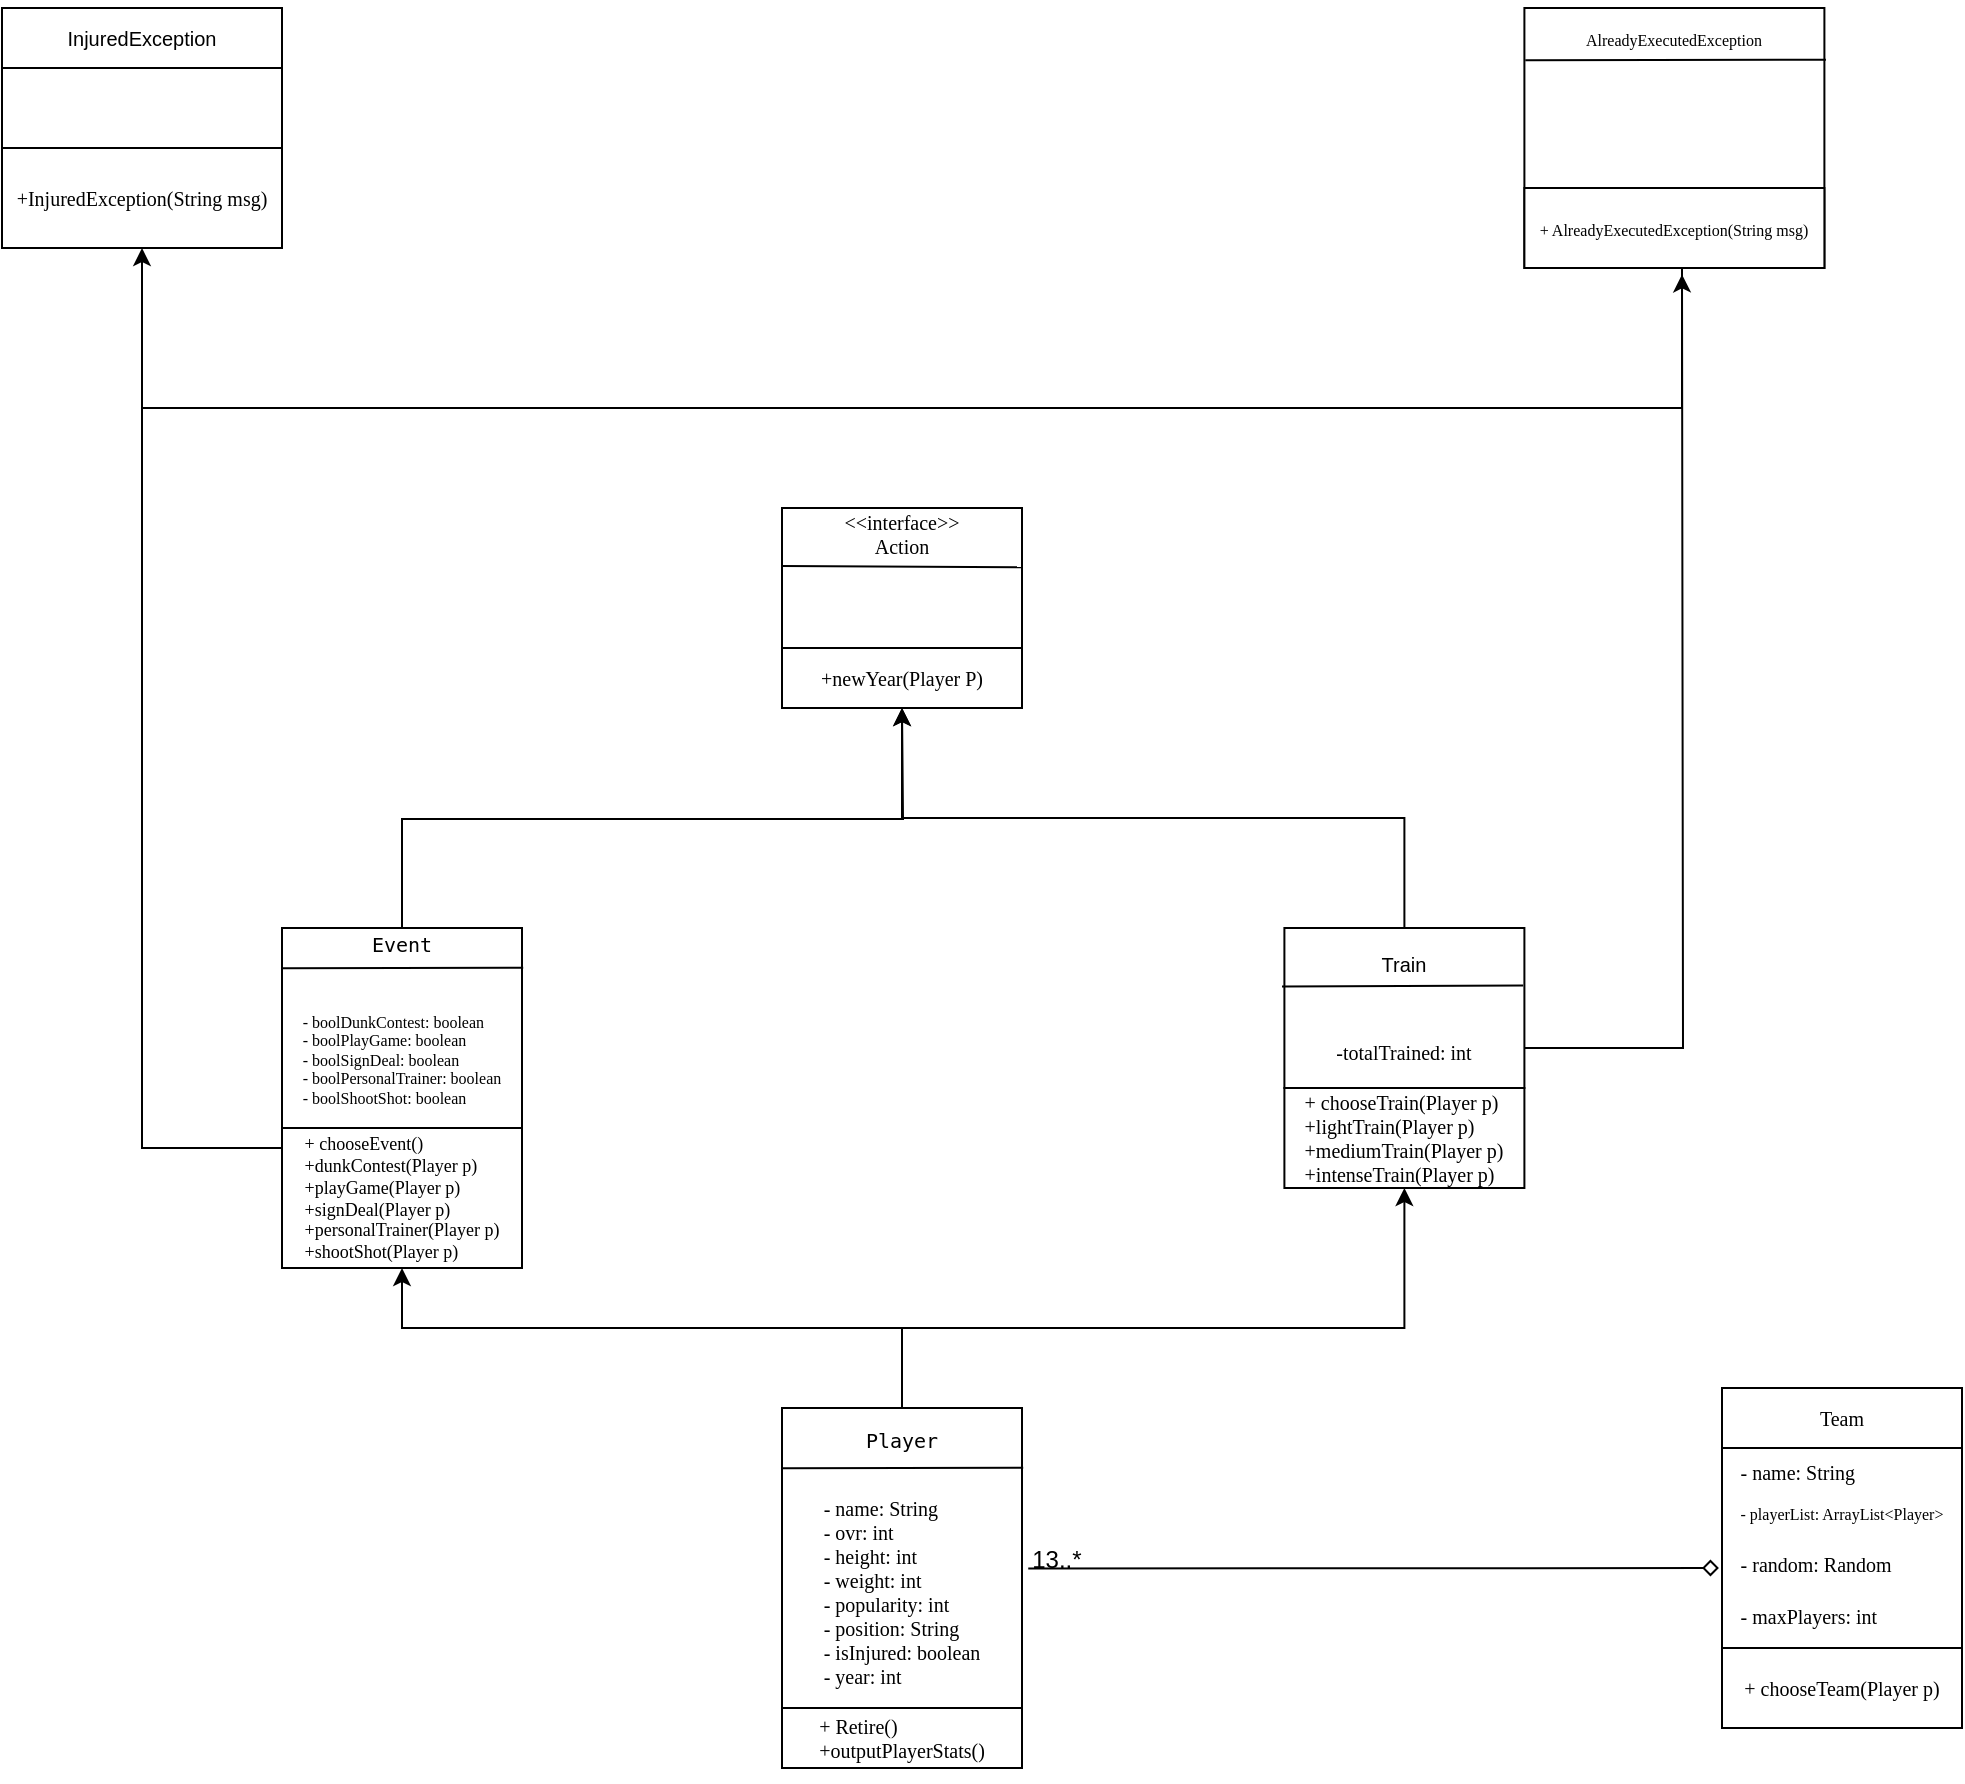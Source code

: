 <mxfile version="23.0.2" type="device">
  <diagram name="Page-1" id="r6px93NiauqsmF3E5kz9">
    <mxGraphModel dx="2840" dy="2318" grid="1" gridSize="10" guides="1" tooltips="1" connect="1" arrows="1" fold="1" page="1" pageScale="1" pageWidth="850" pageHeight="1100" math="0" shadow="0">
      <root>
        <mxCell id="0" />
        <mxCell id="1" parent="0" />
        <mxCell id="DpdopSJwd9GqNMqm-75E-55" style="edgeStyle=orthogonalEdgeStyle;rounded=0;orthogonalLoop=1;jettySize=auto;html=1;exitX=0.5;exitY=0;exitDx=0;exitDy=0;entryX=0.5;entryY=1;entryDx=0;entryDy=0;" edge="1" parent="1" source="DpdopSJwd9GqNMqm-75E-1" target="DpdopSJwd9GqNMqm-75E-22">
          <mxGeometry relative="1" as="geometry">
            <Array as="points">
              <mxPoint x="130" y="530" />
              <mxPoint x="-120" y="530" />
            </Array>
          </mxGeometry>
        </mxCell>
        <mxCell id="DpdopSJwd9GqNMqm-75E-56" style="edgeStyle=orthogonalEdgeStyle;rounded=0;orthogonalLoop=1;jettySize=auto;html=1;exitX=0.5;exitY=0;exitDx=0;exitDy=0;entryX=0.5;entryY=1;entryDx=0;entryDy=0;" edge="1" parent="1" source="DpdopSJwd9GqNMqm-75E-1" target="DpdopSJwd9GqNMqm-75E-25">
          <mxGeometry relative="1" as="geometry">
            <Array as="points">
              <mxPoint x="130" y="530" />
              <mxPoint x="381" y="530" />
            </Array>
          </mxGeometry>
        </mxCell>
        <mxCell id="DpdopSJwd9GqNMqm-75E-1" value="&lt;pre style=&quot;font-size: 10px;&quot;&gt;Player&lt;/pre&gt;&lt;pre style=&quot;text-align: justify; font-size: 10px;&quot;&gt;&lt;font style=&quot;font-size: 10px;&quot;&gt;&lt;font face=&quot;Tahoma&quot; style=&quot;font-size: 10px;&quot;&gt;&lt;br&gt;&lt;/font&gt;&lt;font face=&quot;Tahoma&quot; style=&quot;font-size: 10px;&quot;&gt;- name: String&lt;br&gt;&lt;/font&gt;&lt;span style=&quot;background-color: initial;&quot;&gt;&lt;font face=&quot;Tahoma&quot; style=&quot;font-size: 10px;&quot;&gt;- ovr: int&lt;br&gt;&lt;/font&gt;&lt;/span&gt;&lt;span style=&quot;background-color: initial;&quot;&gt;&lt;font face=&quot;Tahoma&quot; style=&quot;font-size: 10px;&quot;&gt;- height: int&lt;br&gt;&lt;/font&gt;&lt;/span&gt;&lt;font face=&quot;Tahoma&quot; style=&quot;font-size: 10px;&quot;&gt;- weight: int&lt;br&gt;&lt;/font&gt;&lt;font face=&quot;Tahoma&quot; style=&quot;font-size: 10px;&quot;&gt;- popularity: int&lt;br&gt;&lt;/font&gt;&lt;font face=&quot;Tahoma&quot; style=&quot;font-size: 10px;&quot;&gt;- position: String&lt;br&gt;&lt;/font&gt;&lt;font face=&quot;Tahoma&quot; style=&quot;font-size: 10px;&quot;&gt;- isInjured: boolean&lt;br&gt;&lt;/font&gt;&lt;font face=&quot;Tahoma&quot; style=&quot;font-size: 10px;&quot;&gt;- year: int&lt;/font&gt;&lt;/font&gt;&lt;/pre&gt;" style="rounded=0;whiteSpace=wrap;html=1;align=center;" vertex="1" parent="1">
          <mxGeometry x="70" y="570" width="120" height="150" as="geometry" />
        </mxCell>
        <mxCell id="DpdopSJwd9GqNMqm-75E-2" value="" style="endArrow=none;html=1;rounded=0;entryX=1.005;entryY=0.199;entryDx=0;entryDy=0;entryPerimeter=0;exitX=0.003;exitY=0.201;exitDx=0;exitDy=0;exitPerimeter=0;" edge="1" parent="1" source="DpdopSJwd9GqNMqm-75E-1" target="DpdopSJwd9GqNMqm-75E-1">
          <mxGeometry width="50" height="50" relative="1" as="geometry">
            <mxPoint x="270" y="210" as="sourcePoint" />
            <mxPoint x="320" y="160" as="targetPoint" />
            <Array as="points" />
          </mxGeometry>
        </mxCell>
        <mxCell id="DpdopSJwd9GqNMqm-75E-3" value="&lt;pre style=&quot;text-align: justify; font-size: 10px;&quot;&gt;&lt;font style=&quot;font-size: 10px;&quot; face=&quot;Tahoma&quot;&gt;&lt;span style=&quot;font-weight: normal;&quot;&gt;&lt;font style=&quot;font-size: 10px;&quot;&gt;+ Retire()&lt;br&gt;&lt;/font&gt;&lt;/span&gt;&lt;span style=&quot;font-weight: normal;&quot;&gt;&lt;font style=&quot;font-size: 10px;&quot;&gt;+outputPlayerStats()&lt;/font&gt;&lt;/span&gt;&lt;/font&gt;&lt;/pre&gt;" style="rounded=0;whiteSpace=wrap;html=1;" vertex="1" parent="1">
          <mxGeometry x="70" y="720" width="120" height="30" as="geometry" />
        </mxCell>
        <mxCell id="DpdopSJwd9GqNMqm-75E-4" value="&lt;pre style=&quot;text-align: justify; font-size: 10px;&quot;&gt;&lt;font face=&quot;Tahoma&quot;&gt;Team&lt;/font&gt;&lt;/pre&gt;" style="rounded=0;whiteSpace=wrap;html=1;" vertex="1" parent="1">
          <mxGeometry x="540" y="560" width="120" height="30" as="geometry" />
        </mxCell>
        <mxCell id="DpdopSJwd9GqNMqm-75E-5" value="&lt;pre style=&quot;text-align: justify; font-size: 10px;&quot;&gt;&lt;font face=&quot;Tahoma&quot;&gt;- name: String&lt;/font&gt;&lt;/pre&gt;&lt;pre style=&quot;text-align: justify; font-size: 8px;&quot;&gt;&lt;font face=&quot;Tahoma&quot; style=&quot;font-size: 8px;&quot;&gt;&lt;font style=&quot;font-size: 8px;&quot;&gt;- playerList: &lt;/font&gt;ArrayList&amp;lt;Player&amp;gt;&lt;/font&gt;&lt;/pre&gt;&lt;pre style=&quot;text-align: justify;&quot;&gt;&lt;font face=&quot;Tahoma&quot;&gt;&lt;font style=&quot;font-size: 10px;&quot;&gt;- &lt;/font&gt;&lt;font size=&quot;1&quot; style=&quot;&quot;&gt;random: Random&lt;/font&gt;&lt;/font&gt;&lt;/pre&gt;&lt;pre style=&quot;text-align: justify;&quot;&gt;&lt;font face=&quot;Tahoma&quot; size=&quot;1&quot; style=&quot;&quot;&gt;- maxPlayers: int&lt;/font&gt;&lt;/pre&gt;" style="rounded=0;whiteSpace=wrap;html=1;" vertex="1" parent="1">
          <mxGeometry x="540" y="590" width="120" height="100" as="geometry" />
        </mxCell>
        <mxCell id="DpdopSJwd9GqNMqm-75E-6" value="&lt;div style=&quot;text-align: justify;&quot;&gt;&lt;span style=&quot;font-size: 10px; background-color: initial;&quot;&gt;&lt;font face=&quot;Tahoma&quot;&gt;+ chooseTeam(Player p)&lt;/font&gt;&lt;/span&gt;&lt;/div&gt;&lt;div style=&quot;text-align: justify;&quot;&gt;&lt;/div&gt;" style="rounded=0;whiteSpace=wrap;html=1;" vertex="1" parent="1">
          <mxGeometry x="540" y="690" width="120" height="40" as="geometry" />
        </mxCell>
        <mxCell id="DpdopSJwd9GqNMqm-75E-17" value="&lt;pre style=&quot;font-size: 10px;&quot;&gt;&lt;font face=&quot;Tahoma&quot;&gt;&lt;font style=&quot;font-size: 10px;&quot;&gt;&amp;lt;&amp;lt;interface&amp;gt;&amp;gt;&lt;br&gt;&lt;/font&gt;&lt;font style=&quot;font-size: 10px;&quot;&gt;Action&lt;/font&gt;&lt;/font&gt;&lt;/pre&gt;&lt;pre style=&quot;text-align: justify; font-size: 10px;&quot;&gt;&lt;br&gt;&lt;/pre&gt;&lt;pre style=&quot;text-align: justify; font-size: 10px;&quot;&gt;&lt;font style=&quot;font-size: 10px;&quot;&gt;&lt;br&gt;&lt;/font&gt;&lt;/pre&gt;" style="rounded=0;whiteSpace=wrap;html=1;align=center;" vertex="1" parent="1">
          <mxGeometry x="70" y="120" width="120" height="70" as="geometry" />
        </mxCell>
        <mxCell id="DpdopSJwd9GqNMqm-75E-18" value="" style="endArrow=none;html=1;rounded=0;entryX=0.996;entryY=0.424;entryDx=0;entryDy=0;entryPerimeter=0;exitX=0.001;exitY=0.415;exitDx=0;exitDy=0;exitPerimeter=0;" edge="1" source="DpdopSJwd9GqNMqm-75E-17" target="DpdopSJwd9GqNMqm-75E-17" parent="1">
          <mxGeometry width="50" height="50" relative="1" as="geometry">
            <mxPoint x="-140" y="480" as="sourcePoint" />
            <mxPoint x="-90" y="430" as="targetPoint" />
            <Array as="points" />
          </mxGeometry>
        </mxCell>
        <mxCell id="DpdopSJwd9GqNMqm-75E-19" value="&lt;pre style=&quot;text-align: justify; font-size: 10px;&quot;&gt;&lt;font face=&quot;Tahoma&quot;&gt;+newYear(Player P)&lt;/font&gt;&lt;/pre&gt;" style="rounded=0;whiteSpace=wrap;html=1;" vertex="1" parent="1">
          <mxGeometry x="70" y="190" width="120" height="30" as="geometry" />
        </mxCell>
        <mxCell id="DpdopSJwd9GqNMqm-75E-59" style="edgeStyle=orthogonalEdgeStyle;rounded=0;orthogonalLoop=1;jettySize=auto;html=1;exitX=0.5;exitY=0;exitDx=0;exitDy=0;" edge="1" parent="1" source="DpdopSJwd9GqNMqm-75E-20">
          <mxGeometry relative="1" as="geometry">
            <mxPoint x="130" y="220" as="targetPoint" />
          </mxGeometry>
        </mxCell>
        <mxCell id="DpdopSJwd9GqNMqm-75E-20" value="&lt;pre style=&quot;font-size: 10px;&quot;&gt;Event&lt;/pre&gt;&lt;pre style=&quot;text-align: justify; font-size: 8px;&quot;&gt;&lt;br&gt;&lt;/pre&gt;&lt;pre style=&quot;text-align: justify; font-size: 8px;&quot;&gt;&lt;font style=&quot;font-size: 8px;&quot;&gt;&lt;font face=&quot;Tahoma&quot; style=&quot;font-size: 8px;&quot;&gt;- boolDunkContest: boolean&lt;br&gt;&lt;/font&gt;&lt;span style=&quot;background-color: initial;&quot;&gt;&lt;font face=&quot;Tahoma&quot; style=&quot;font-size: 8px;&quot;&gt;- boolPlayGame: boolean&lt;br&gt;&lt;/font&gt;&lt;/span&gt;&lt;span style=&quot;background-color: initial;&quot;&gt;&lt;font face=&quot;Tahoma&quot; style=&quot;font-size: 8px;&quot;&gt;- boolSignDeal: boolean&lt;br&gt;&lt;/font&gt;&lt;/span&gt;&lt;font face=&quot;Tahoma&quot; style=&quot;font-size: 8px;&quot;&gt;- boolPersonalTrainer: boolean&lt;br&gt;&lt;/font&gt;&lt;font face=&quot;Tahoma&quot; style=&quot;font-size: 8px;&quot;&gt;- boolShootShot: boolean&lt;br&gt;&lt;/font&gt;&lt;br&gt;&lt;/font&gt;&lt;/pre&gt;" style="rounded=0;whiteSpace=wrap;html=1;align=center;" vertex="1" parent="1">
          <mxGeometry x="-180" y="330" width="120" height="100" as="geometry" />
        </mxCell>
        <mxCell id="DpdopSJwd9GqNMqm-75E-21" value="" style="endArrow=none;html=1;rounded=0;entryX=1.005;entryY=0.199;entryDx=0;entryDy=0;entryPerimeter=0;exitX=0.003;exitY=0.201;exitDx=0;exitDy=0;exitPerimeter=0;" edge="1" source="DpdopSJwd9GqNMqm-75E-20" target="DpdopSJwd9GqNMqm-75E-20" parent="1">
          <mxGeometry width="50" height="50" relative="1" as="geometry">
            <mxPoint x="-60" y="480" as="sourcePoint" />
            <mxPoint x="-10" y="430" as="targetPoint" />
            <Array as="points" />
          </mxGeometry>
        </mxCell>
        <mxCell id="DpdopSJwd9GqNMqm-75E-65" style="edgeStyle=orthogonalEdgeStyle;rounded=0;orthogonalLoop=1;jettySize=auto;html=1;exitX=0;exitY=0.25;exitDx=0;exitDy=0;" edge="1" parent="1" source="DpdopSJwd9GqNMqm-75E-22" target="DpdopSJwd9GqNMqm-75E-49">
          <mxGeometry relative="1" as="geometry">
            <Array as="points">
              <mxPoint x="-180" y="440" />
              <mxPoint x="-250" y="440" />
            </Array>
          </mxGeometry>
        </mxCell>
        <mxCell id="DpdopSJwd9GqNMqm-75E-22" value="&lt;pre style=&quot;text-align: justify; font-size: 9px;&quot;&gt;&lt;font style=&quot;font-size: 9px;&quot; face=&quot;Tahoma&quot;&gt;&lt;font style=&quot;font-size: 9px;&quot;&gt;&lt;span style=&quot;font-weight: normal;&quot;&gt;&lt;font style=&quot;font-size: 9px;&quot;&gt;+ chooseEvent()&lt;br&gt;&lt;/font&gt;&lt;/span&gt;&lt;/font&gt;&lt;font style=&quot;font-size: 9px;&quot;&gt;&lt;span style=&quot;font-weight: normal;&quot;&gt;&lt;font style=&quot;font-size: 9px;&quot;&gt;+dunkContest(Player p)&lt;br&gt;&lt;/font&gt;&lt;/span&gt;&lt;/font&gt;+playGame(Player p)&lt;br&gt;+signDeal(Player p)&lt;br&gt;+personalTrainer(Player p)&lt;br&gt;+shootShot(Player p)&lt;/font&gt;&lt;/pre&gt;" style="rounded=0;whiteSpace=wrap;html=1;" vertex="1" parent="1">
          <mxGeometry x="-180" y="430" width="120" height="70" as="geometry" />
        </mxCell>
        <mxCell id="DpdopSJwd9GqNMqm-75E-63" style="edgeStyle=orthogonalEdgeStyle;rounded=0;orthogonalLoop=1;jettySize=auto;html=1;entryX=0.5;entryY=1;entryDx=0;entryDy=0;exitX=0.5;exitY=0;exitDx=0;exitDy=0;" edge="1" parent="1" source="DpdopSJwd9GqNMqm-75E-23" target="DpdopSJwd9GqNMqm-75E-19">
          <mxGeometry relative="1" as="geometry" />
        </mxCell>
        <mxCell id="DpdopSJwd9GqNMqm-75E-64" style="edgeStyle=orthogonalEdgeStyle;rounded=0;orthogonalLoop=1;jettySize=auto;html=1;exitX=1;exitY=0.75;exitDx=0;exitDy=0;" edge="1" parent="1" source="DpdopSJwd9GqNMqm-75E-23">
          <mxGeometry relative="1" as="geometry">
            <mxPoint x="520" y="3.2" as="targetPoint" />
          </mxGeometry>
        </mxCell>
        <mxCell id="DpdopSJwd9GqNMqm-75E-23" value="&lt;pre style=&quot;font-size: 10px;&quot;&gt;&lt;span style=&quot;background-color: initial; font-family: Helvetica; white-space: normal;&quot;&gt;Train&lt;/span&gt;&lt;br&gt;&lt;/pre&gt;&lt;pre style=&quot;font-size: 10px;&quot;&gt;&lt;br&gt;&lt;/pre&gt;&lt;pre style=&quot;text-align: justify; font-size: 10px;&quot;&gt;&lt;font style=&quot;font-size: 10px;&quot;&gt;&lt;font face=&quot;Tahoma&quot; style=&quot;font-size: 10px;&quot;&gt;-totalTrained: int&lt;/font&gt;&lt;/font&gt;&lt;/pre&gt;" style="rounded=0;whiteSpace=wrap;html=1;align=center;" vertex="1" parent="1">
          <mxGeometry x="321.2" y="330" width="120" height="80" as="geometry" />
        </mxCell>
        <mxCell id="DpdopSJwd9GqNMqm-75E-24" value="" style="endArrow=none;html=1;rounded=0;entryX=0.995;entryY=0.359;entryDx=0;entryDy=0;entryPerimeter=0;exitX=-0.01;exitY=0.365;exitDx=0;exitDy=0;exitPerimeter=0;" edge="1" source="DpdopSJwd9GqNMqm-75E-23" target="DpdopSJwd9GqNMqm-75E-23" parent="1">
          <mxGeometry width="50" height="50" relative="1" as="geometry">
            <mxPoint x="341.2" y="600" as="sourcePoint" />
            <mxPoint x="391.2" y="550" as="targetPoint" />
            <Array as="points" />
          </mxGeometry>
        </mxCell>
        <mxCell id="DpdopSJwd9GqNMqm-75E-25" value="&lt;pre style=&quot;text-align: justify; font-size: 10px;&quot;&gt;&lt;h1 style=&quot;text-align: justify; font-size: 10px;&quot;&gt;&lt;font style=&quot;font-size: 10px;&quot; face=&quot;Tahoma&quot;&gt;&lt;span style=&quot;font-weight: normal;&quot;&gt;&lt;font style=&quot;font-size: 10px;&quot;&gt;+ chooseTrain(Player p)&lt;br&gt;&lt;/font&gt;&lt;/span&gt;&lt;/font&gt;&lt;font style=&quot;font-size: 10px;&quot; face=&quot;Tahoma&quot;&gt;&lt;span style=&quot;font-weight: normal;&quot;&gt;&lt;font style=&quot;font-size: 10px;&quot;&gt;+lightTrain(Player p)&lt;br&gt;&lt;/font&gt;&lt;/span&gt;&lt;/font&gt;&lt;font style=&quot;font-size: 10px;&quot; face=&quot;Tahoma&quot;&gt;&lt;span style=&quot;font-weight: normal;&quot;&gt;&lt;font style=&quot;font-size: 10px;&quot;&gt;+mediumTrain(Player p)&lt;br&gt;&lt;/font&gt;&lt;/span&gt;&lt;/font&gt;&lt;font style=&quot;font-size: 10px;&quot; face=&quot;Tahoma&quot;&gt;&lt;span style=&quot;font-weight: normal;&quot;&gt;&lt;font style=&quot;font-size: 10px;&quot;&gt;+intenseTrain(Player p)&lt;/font&gt;&lt;/span&gt;&lt;/font&gt;&lt;/h1&gt;&lt;/pre&gt;" style="rounded=0;whiteSpace=wrap;html=1;" vertex="1" parent="1">
          <mxGeometry x="321.2" y="410" width="120" height="50" as="geometry" />
        </mxCell>
        <mxCell id="DpdopSJwd9GqNMqm-75E-62" style="edgeStyle=orthogonalEdgeStyle;rounded=0;orthogonalLoop=1;jettySize=auto;html=1;exitX=0.5;exitY=1;exitDx=0;exitDy=0;endArrow=none;endFill=0;" edge="1" parent="1" source="DpdopSJwd9GqNMqm-75E-32">
          <mxGeometry relative="1" as="geometry">
            <mxPoint x="-180" y="450" as="targetPoint" />
            <Array as="points">
              <mxPoint x="520" />
              <mxPoint x="520" y="70" />
              <mxPoint x="-250" y="70" />
              <mxPoint x="-250" y="440" />
              <mxPoint x="-180" y="440" />
            </Array>
          </mxGeometry>
        </mxCell>
        <mxCell id="DpdopSJwd9GqNMqm-75E-32" value="&lt;pre style=&quot;&quot;&gt;&lt;span style=&quot;font-size: 8px; font-family: Tahoma; background-color: initial; white-space: normal;&quot;&gt;AlreadyExecutedException&lt;/span&gt;&lt;/pre&gt;&lt;pre style=&quot;text-align: justify; font-size: 10px;&quot;&gt;&lt;font style=&quot;font-size: 10px;&quot;&gt;&lt;font face=&quot;Tahoma&quot; style=&quot;font-size: 10px;&quot;&gt;&lt;br&gt;&lt;/font&gt;&lt;/font&gt;&lt;/pre&gt;&lt;pre style=&quot;text-align: justify; font-size: 10px;&quot;&gt;&lt;font style=&quot;font-size: 10px;&quot;&gt;&lt;font face=&quot;Tahoma&quot; style=&quot;font-size: 10px;&quot;&gt;&lt;br&gt;&lt;/font&gt;&lt;/font&gt;&lt;/pre&gt;&lt;pre style=&quot;text-align: justify; font-size: 10px;&quot;&gt;&lt;font style=&quot;font-size: 10px;&quot;&gt;&lt;font face=&quot;Tahoma&quot; style=&quot;font-size: 10px;&quot;&gt;&lt;br&gt;&lt;/font&gt;&lt;/font&gt;&lt;/pre&gt;&lt;pre style=&quot;text-align: justify; font-size: 10px;&quot;&gt;&lt;font style=&quot;font-size: 10px;&quot;&gt;&lt;font face=&quot;Tahoma&quot; style=&quot;font-size: 10px;&quot;&gt;&lt;br&gt;&lt;/font&gt;&lt;br&gt;&lt;/font&gt;&lt;/pre&gt;" style="rounded=0;whiteSpace=wrap;html=1;align=center;" vertex="1" parent="1">
          <mxGeometry x="441.2" y="-130" width="150" height="130" as="geometry" />
        </mxCell>
        <mxCell id="DpdopSJwd9GqNMqm-75E-33" value="" style="endArrow=none;html=1;rounded=0;entryX=1.005;entryY=0.199;entryDx=0;entryDy=0;entryPerimeter=0;exitX=0.003;exitY=0.201;exitDx=0;exitDy=0;exitPerimeter=0;" edge="1" source="DpdopSJwd9GqNMqm-75E-32" target="DpdopSJwd9GqNMqm-75E-32" parent="1">
          <mxGeometry width="50" height="50" relative="1" as="geometry">
            <mxPoint x="511.2" y="-380" as="sourcePoint" />
            <mxPoint x="561.2" y="-430" as="targetPoint" />
            <Array as="points" />
          </mxGeometry>
        </mxCell>
        <mxCell id="DpdopSJwd9GqNMqm-75E-34" value="&lt;pre style=&quot;text-align: justify;&quot;&gt;&lt;font style=&quot;&quot; face=&quot;Tahoma&quot;&gt;&lt;span style=&quot;font-weight: normal;&quot;&gt;&lt;font style=&quot;font-size: 8px;&quot;&gt;+ AlreadyExecutedException(String msg)&lt;/font&gt;&lt;/span&gt;&lt;span style=&quot;font-size: 10px;&quot;&gt;&lt;br&gt;&lt;/span&gt;&lt;/font&gt;&lt;/pre&gt;" style="rounded=0;whiteSpace=wrap;html=1;" vertex="1" parent="1">
          <mxGeometry x="441.2" y="-40" width="150" height="40" as="geometry" />
        </mxCell>
        <mxCell id="DpdopSJwd9GqNMqm-75E-39" value="" style="endArrow=diamond;shadow=0;strokeWidth=1;rounded=0;endFill=0;edgeStyle=elbowEdgeStyle;elbow=vertical;startArrow=none;startFill=0;entryX=-0.013;entryY=0.597;entryDx=0;entryDy=0;entryPerimeter=0;exitX=1.026;exitY=0.535;exitDx=0;exitDy=0;exitPerimeter=0;" edge="1" parent="1" source="DpdopSJwd9GqNMqm-75E-1" target="DpdopSJwd9GqNMqm-75E-5">
          <mxGeometry x="0.5" y="41" relative="1" as="geometry">
            <mxPoint x="320" y="650" as="sourcePoint" />
            <mxPoint x="530" y="650" as="targetPoint" />
            <mxPoint x="-40" y="32" as="offset" />
          </mxGeometry>
        </mxCell>
        <mxCell id="DpdopSJwd9GqNMqm-75E-40" value="13..*" style="resizable=0;align=left;verticalAlign=bottom;labelBackgroundColor=none;fontSize=12;" connectable="0" vertex="1" parent="DpdopSJwd9GqNMqm-75E-39">
          <mxGeometry x="-1" relative="1" as="geometry">
            <mxPoint y="4" as="offset" />
          </mxGeometry>
        </mxCell>
        <mxCell id="DpdopSJwd9GqNMqm-75E-48" value="&lt;div style=&quot;text-align: justify; font-size: 10px;&quot;&gt;&lt;br&gt;&lt;/div&gt;" style="rounded=0;whiteSpace=wrap;html=1;" vertex="1" parent="1">
          <mxGeometry x="-320" y="-100" width="140" height="90" as="geometry" />
        </mxCell>
        <mxCell id="DpdopSJwd9GqNMqm-75E-49" value="&lt;div style=&quot;text-align: justify;&quot;&gt;&lt;span style=&quot;font-size: 10px; font-family: Tahoma; background-color: initial;&quot;&gt;+InjuredException(String msg)&lt;/span&gt;&lt;/div&gt;" style="rounded=0;whiteSpace=wrap;html=1;" vertex="1" parent="1">
          <mxGeometry x="-320" y="-60" width="140" height="50" as="geometry" />
        </mxCell>
        <mxCell id="DpdopSJwd9GqNMqm-75E-50" value="&lt;font style=&quot;font-size: 10px;&quot;&gt;InjuredException&lt;/font&gt;" style="rounded=0;whiteSpace=wrap;html=1;" vertex="1" parent="1">
          <mxGeometry x="-320" y="-130" width="140" height="30" as="geometry" />
        </mxCell>
      </root>
    </mxGraphModel>
  </diagram>
</mxfile>
